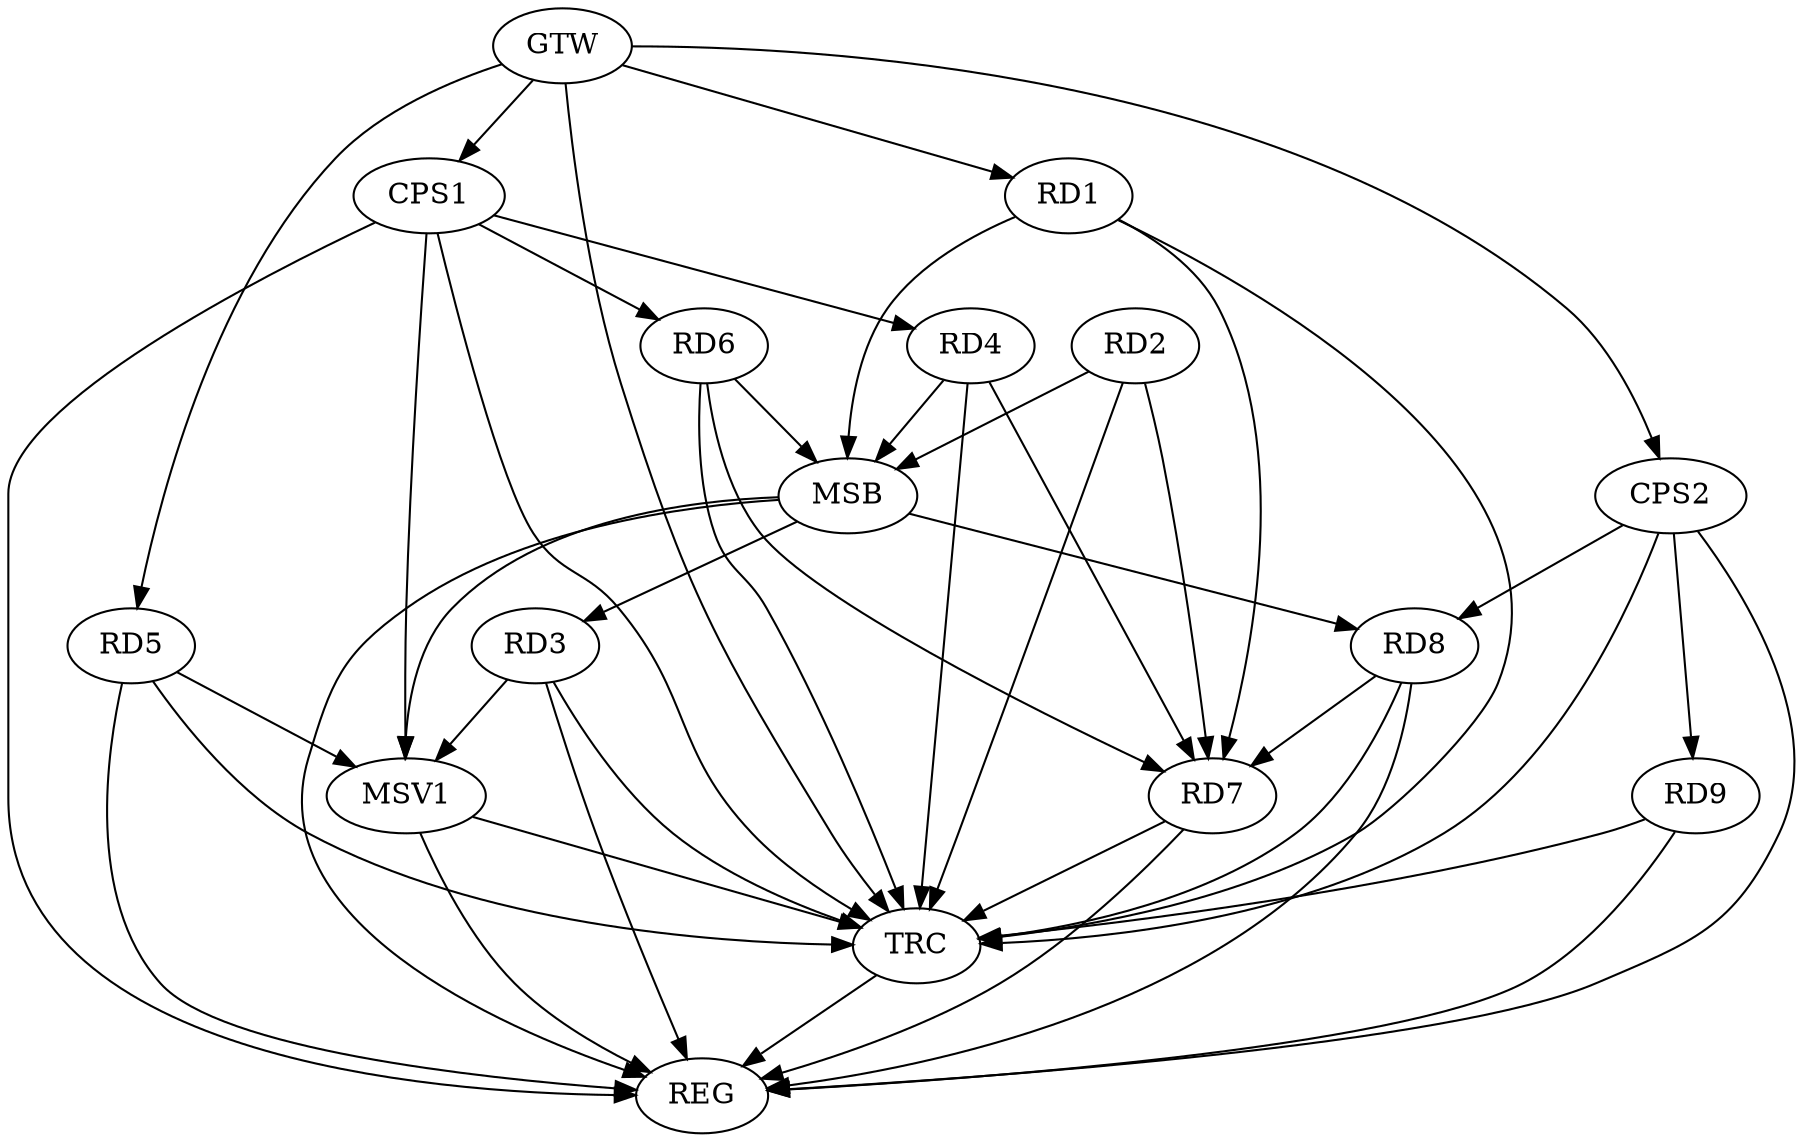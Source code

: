 strict digraph G {
  RD1 [ label="RD1" ];
  RD2 [ label="RD2" ];
  RD3 [ label="RD3" ];
  RD4 [ label="RD4" ];
  RD5 [ label="RD5" ];
  RD6 [ label="RD6" ];
  RD7 [ label="RD7" ];
  RD8 [ label="RD8" ];
  RD9 [ label="RD9" ];
  CPS1 [ label="CPS1" ];
  CPS2 [ label="CPS2" ];
  GTW [ label="GTW" ];
  REG [ label="REG" ];
  MSB [ label="MSB" ];
  TRC [ label="TRC" ];
  MSV1 [ label="MSV1" ];
  CPS1 -> RD4;
  CPS1 -> RD6;
  CPS2 -> RD8;
  CPS2 -> RD9;
  GTW -> RD1;
  GTW -> RD5;
  GTW -> CPS1;
  GTW -> CPS2;
  RD3 -> REG;
  RD5 -> REG;
  RD7 -> REG;
  RD8 -> REG;
  RD9 -> REG;
  CPS1 -> REG;
  CPS2 -> REG;
  RD1 -> MSB;
  MSB -> REG;
  RD2 -> MSB;
  MSB -> RD3;
  MSB -> RD8;
  RD4 -> MSB;
  RD6 -> MSB;
  RD1 -> TRC;
  RD2 -> TRC;
  RD3 -> TRC;
  RD4 -> TRC;
  RD5 -> TRC;
  RD6 -> TRC;
  RD7 -> TRC;
  RD8 -> TRC;
  RD9 -> TRC;
  CPS1 -> TRC;
  CPS2 -> TRC;
  GTW -> TRC;
  TRC -> REG;
  RD1 -> RD7;
  RD4 -> RD7;
  RD6 -> RD7;
  RD8 -> RD7;
  RD2 -> RD7;
  CPS1 -> MSV1;
  MSB -> MSV1;
  RD5 -> MSV1;
  RD3 -> MSV1;
  MSV1 -> REG;
  MSV1 -> TRC;
}
